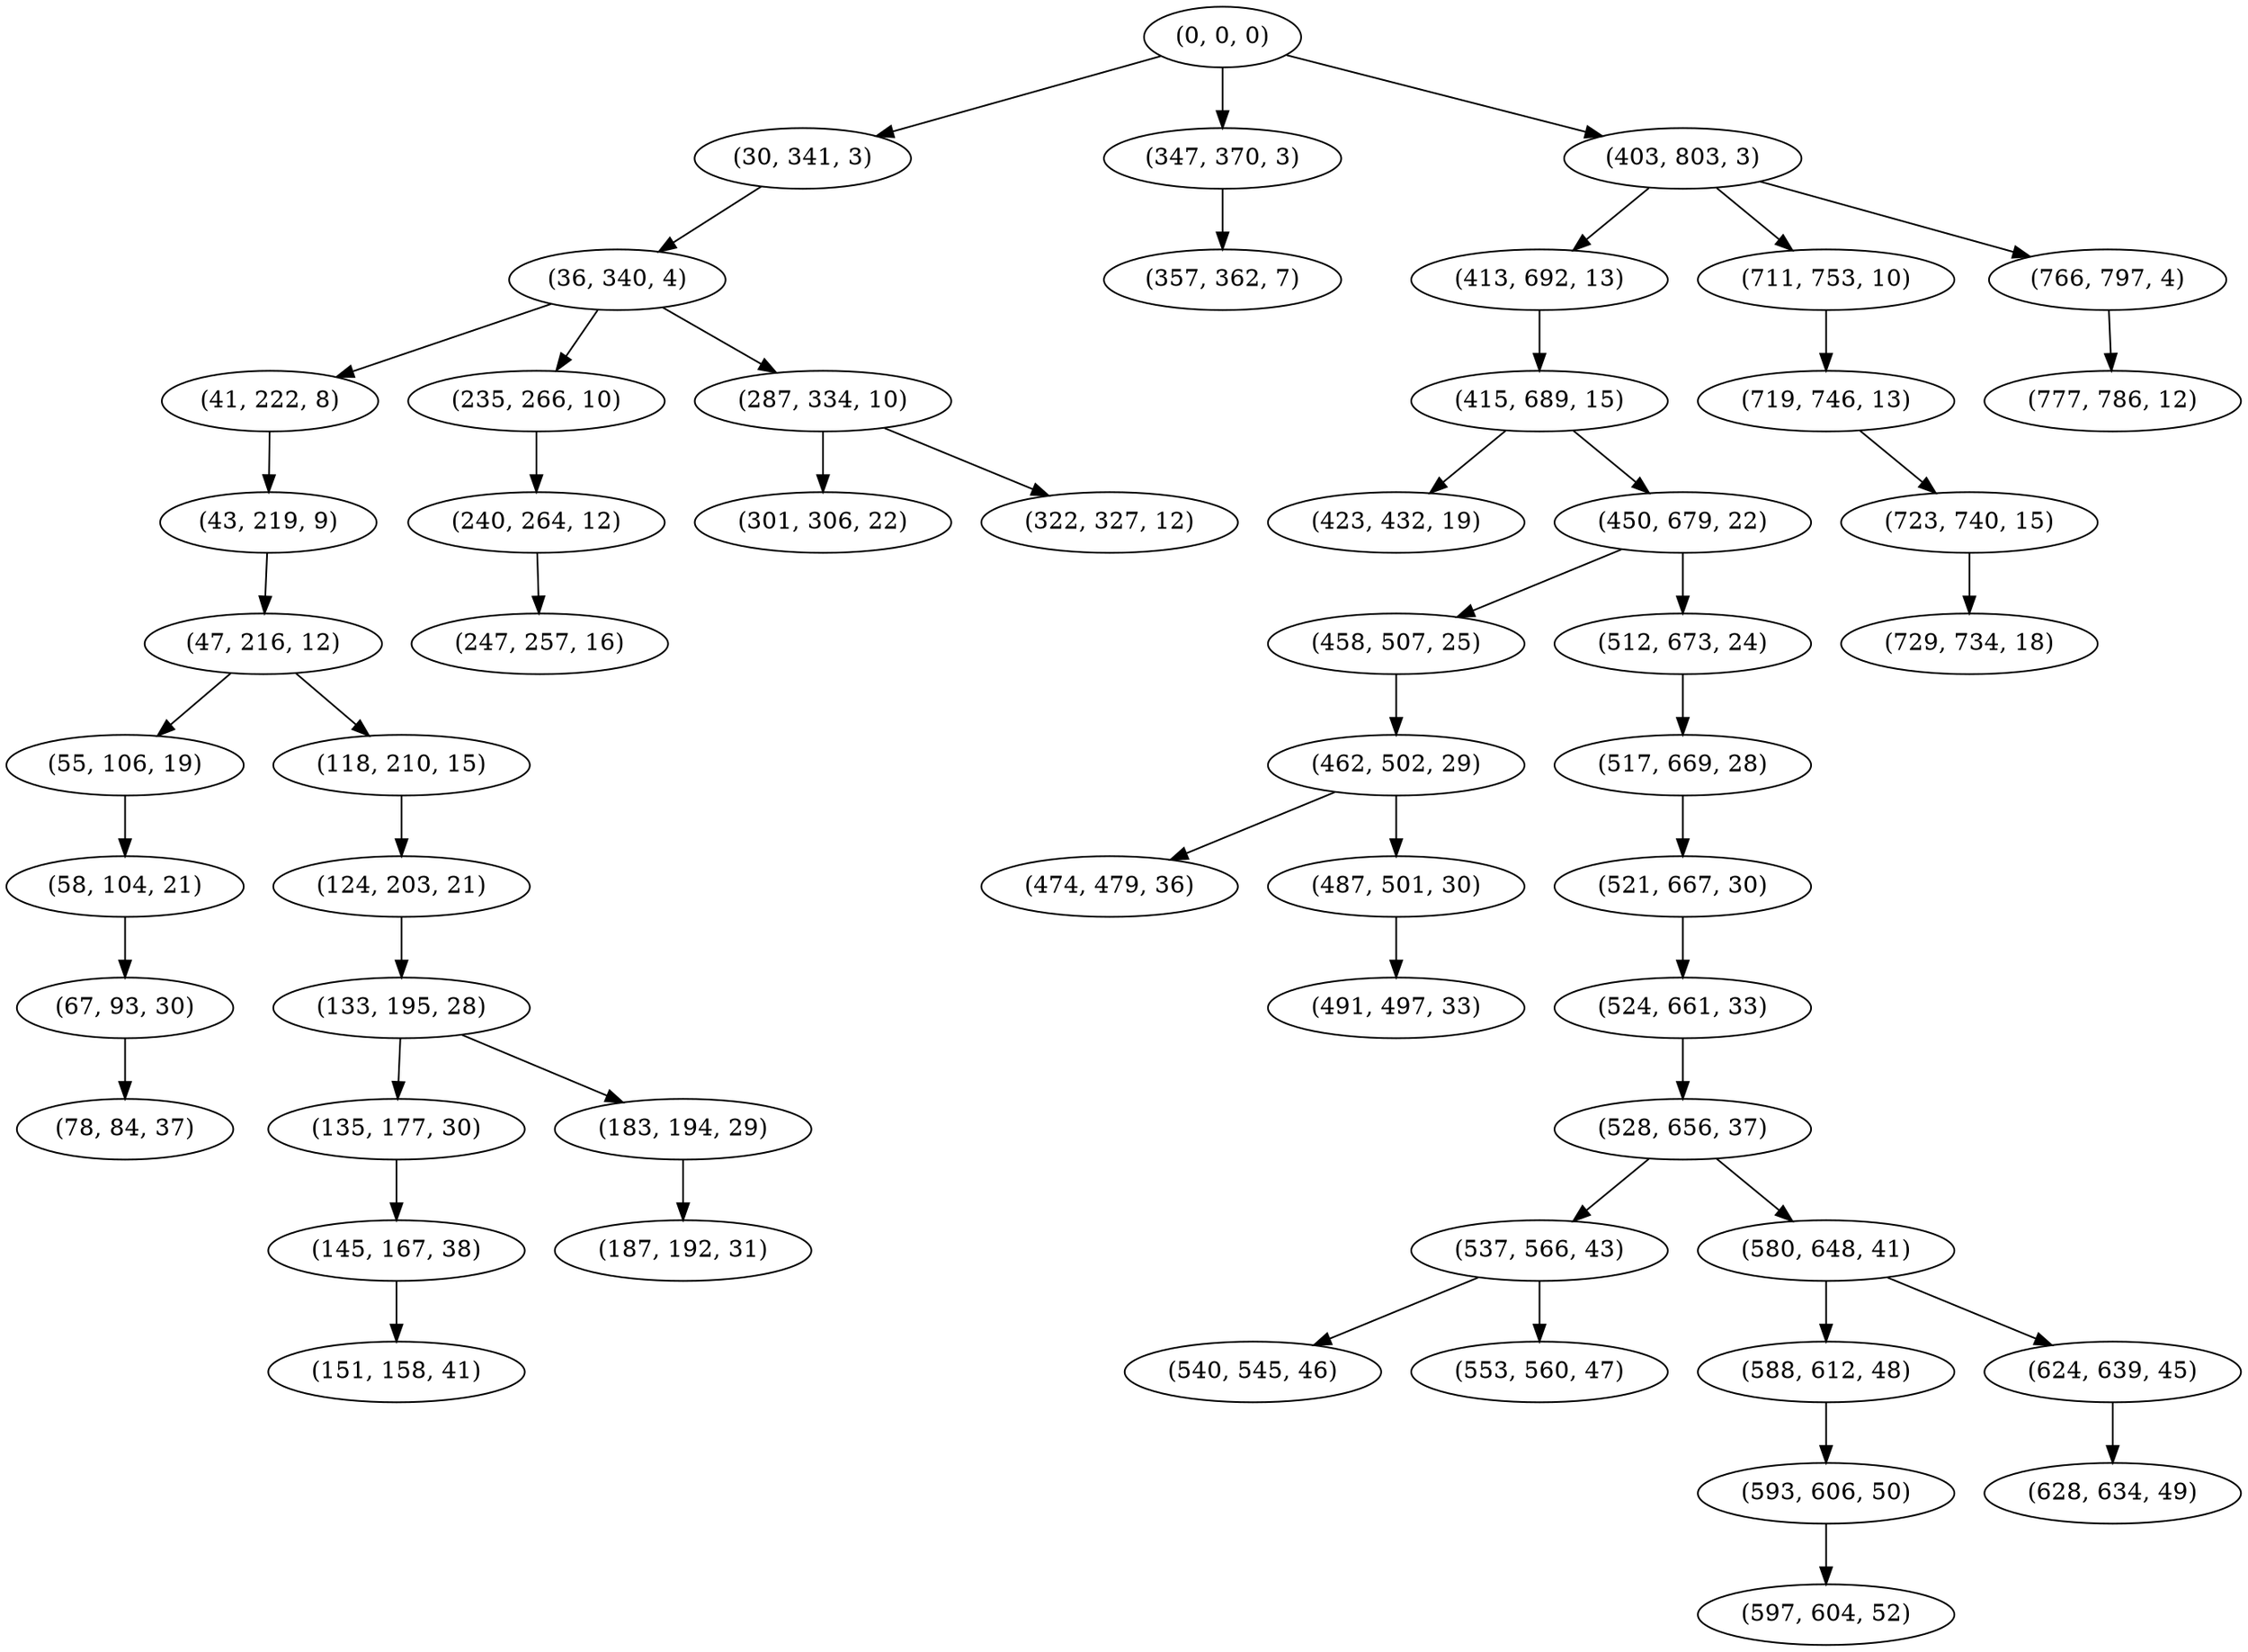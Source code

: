 digraph tree {
    "(0, 0, 0)";
    "(30, 341, 3)";
    "(36, 340, 4)";
    "(41, 222, 8)";
    "(43, 219, 9)";
    "(47, 216, 12)";
    "(55, 106, 19)";
    "(58, 104, 21)";
    "(67, 93, 30)";
    "(78, 84, 37)";
    "(118, 210, 15)";
    "(124, 203, 21)";
    "(133, 195, 28)";
    "(135, 177, 30)";
    "(145, 167, 38)";
    "(151, 158, 41)";
    "(183, 194, 29)";
    "(187, 192, 31)";
    "(235, 266, 10)";
    "(240, 264, 12)";
    "(247, 257, 16)";
    "(287, 334, 10)";
    "(301, 306, 22)";
    "(322, 327, 12)";
    "(347, 370, 3)";
    "(357, 362, 7)";
    "(403, 803, 3)";
    "(413, 692, 13)";
    "(415, 689, 15)";
    "(423, 432, 19)";
    "(450, 679, 22)";
    "(458, 507, 25)";
    "(462, 502, 29)";
    "(474, 479, 36)";
    "(487, 501, 30)";
    "(491, 497, 33)";
    "(512, 673, 24)";
    "(517, 669, 28)";
    "(521, 667, 30)";
    "(524, 661, 33)";
    "(528, 656, 37)";
    "(537, 566, 43)";
    "(540, 545, 46)";
    "(553, 560, 47)";
    "(580, 648, 41)";
    "(588, 612, 48)";
    "(593, 606, 50)";
    "(597, 604, 52)";
    "(624, 639, 45)";
    "(628, 634, 49)";
    "(711, 753, 10)";
    "(719, 746, 13)";
    "(723, 740, 15)";
    "(729, 734, 18)";
    "(766, 797, 4)";
    "(777, 786, 12)";
    "(0, 0, 0)" -> "(30, 341, 3)";
    "(0, 0, 0)" -> "(347, 370, 3)";
    "(0, 0, 0)" -> "(403, 803, 3)";
    "(30, 341, 3)" -> "(36, 340, 4)";
    "(36, 340, 4)" -> "(41, 222, 8)";
    "(36, 340, 4)" -> "(235, 266, 10)";
    "(36, 340, 4)" -> "(287, 334, 10)";
    "(41, 222, 8)" -> "(43, 219, 9)";
    "(43, 219, 9)" -> "(47, 216, 12)";
    "(47, 216, 12)" -> "(55, 106, 19)";
    "(47, 216, 12)" -> "(118, 210, 15)";
    "(55, 106, 19)" -> "(58, 104, 21)";
    "(58, 104, 21)" -> "(67, 93, 30)";
    "(67, 93, 30)" -> "(78, 84, 37)";
    "(118, 210, 15)" -> "(124, 203, 21)";
    "(124, 203, 21)" -> "(133, 195, 28)";
    "(133, 195, 28)" -> "(135, 177, 30)";
    "(133, 195, 28)" -> "(183, 194, 29)";
    "(135, 177, 30)" -> "(145, 167, 38)";
    "(145, 167, 38)" -> "(151, 158, 41)";
    "(183, 194, 29)" -> "(187, 192, 31)";
    "(235, 266, 10)" -> "(240, 264, 12)";
    "(240, 264, 12)" -> "(247, 257, 16)";
    "(287, 334, 10)" -> "(301, 306, 22)";
    "(287, 334, 10)" -> "(322, 327, 12)";
    "(347, 370, 3)" -> "(357, 362, 7)";
    "(403, 803, 3)" -> "(413, 692, 13)";
    "(403, 803, 3)" -> "(711, 753, 10)";
    "(403, 803, 3)" -> "(766, 797, 4)";
    "(413, 692, 13)" -> "(415, 689, 15)";
    "(415, 689, 15)" -> "(423, 432, 19)";
    "(415, 689, 15)" -> "(450, 679, 22)";
    "(450, 679, 22)" -> "(458, 507, 25)";
    "(450, 679, 22)" -> "(512, 673, 24)";
    "(458, 507, 25)" -> "(462, 502, 29)";
    "(462, 502, 29)" -> "(474, 479, 36)";
    "(462, 502, 29)" -> "(487, 501, 30)";
    "(487, 501, 30)" -> "(491, 497, 33)";
    "(512, 673, 24)" -> "(517, 669, 28)";
    "(517, 669, 28)" -> "(521, 667, 30)";
    "(521, 667, 30)" -> "(524, 661, 33)";
    "(524, 661, 33)" -> "(528, 656, 37)";
    "(528, 656, 37)" -> "(537, 566, 43)";
    "(528, 656, 37)" -> "(580, 648, 41)";
    "(537, 566, 43)" -> "(540, 545, 46)";
    "(537, 566, 43)" -> "(553, 560, 47)";
    "(580, 648, 41)" -> "(588, 612, 48)";
    "(580, 648, 41)" -> "(624, 639, 45)";
    "(588, 612, 48)" -> "(593, 606, 50)";
    "(593, 606, 50)" -> "(597, 604, 52)";
    "(624, 639, 45)" -> "(628, 634, 49)";
    "(711, 753, 10)" -> "(719, 746, 13)";
    "(719, 746, 13)" -> "(723, 740, 15)";
    "(723, 740, 15)" -> "(729, 734, 18)";
    "(766, 797, 4)" -> "(777, 786, 12)";
}

